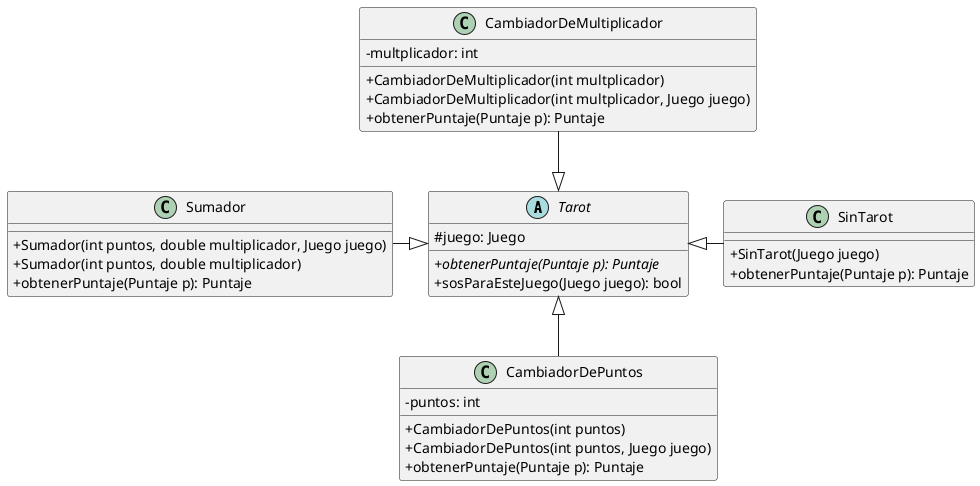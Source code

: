 @startuml Tarot
skinparam classAttributeIconSize 0

abstract class Tarot{
#juego: Juego
+{abstract}obtenerPuntaje(Puntaje p): Puntaje
+sosParaEsteJuego(Juego juego): bool
}

class Sumador {
+Sumador(int puntos, double multiplicador, Juego juego)
+Sumador(int puntos, double multiplicador)
+obtenerPuntaje(Puntaje p): Puntaje
}

class SinTarot {
+SinTarot(Juego juego)
+obtenerPuntaje(Puntaje p): Puntaje
}

class CambiadorDePuntos {
-puntos: int
+CambiadorDePuntos(int puntos)
+CambiadorDePuntos(int puntos, Juego juego)
+obtenerPuntaje(Puntaje p): Puntaje
}

class CambiadorDeMultiplicador {
-multplicador: int
+CambiadorDeMultiplicador(int multplicador)
+CambiadorDeMultiplicador(int multplicador, Juego juego)
+obtenerPuntaje(Puntaje p): Puntaje
}

Sumador -right-|> Tarot
SinTarot -left-|> Tarot
CambiadorDePuntos -up-|> Tarot
CambiadorDeMultiplicador --|> Tarot


@enduml
